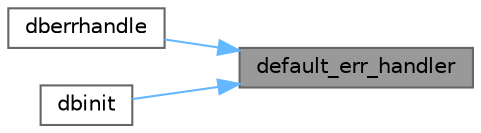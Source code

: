digraph "default_err_handler"
{
 // LATEX_PDF_SIZE
  bgcolor="transparent";
  edge [fontname=Helvetica,fontsize=10,labelfontname=Helvetica,labelfontsize=10];
  node [fontname=Helvetica,fontsize=10,shape=box,height=0.2,width=0.4];
  rankdir="RL";
  Node1 [id="Node000001",label="default_err_handler",height=0.2,width=0.4,color="gray40", fillcolor="grey60", style="filled", fontcolor="black",tooltip="default error handler for db-lib (handles library-generated errors)"];
  Node1 -> Node2 [id="edge1_Node000001_Node000002",dir="back",color="steelblue1",style="solid",tooltip=" "];
  Node2 [id="Node000002",label="dberrhandle",height=0.2,width=0.4,color="grey40", fillcolor="white", style="filled",URL="$a00575.html#gab8209543de865f359bdb32829fa8b757",tooltip="Set an error handler, for messages from db-lib."];
  Node1 -> Node3 [id="edge2_Node000001_Node000003",dir="back",color="steelblue1",style="solid",tooltip=" "];
  Node3 [id="Node000003",label="dbinit",height=0.2,width=0.4,color="grey40", fillcolor="white", style="filled",URL="$a00575.html#ga564dd3a1bb0425a8957f1714d8b2a7c0",tooltip="Initialize db-lib."];
}
